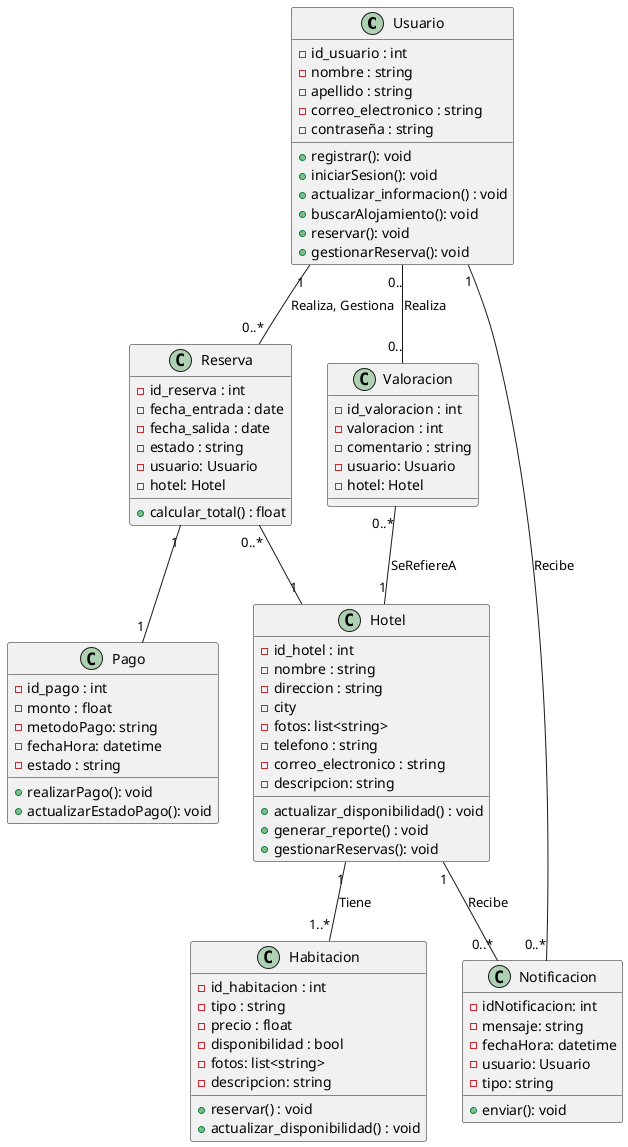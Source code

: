 @startuml Hoteles
class Usuario {
    - id_usuario : int
    - nombre : string
    - apellido : string
    - correo_electronico : string
    - contraseña : string
    + registrar(): void
    + iniciarSesion(): void
    + actualizar_informacion() : void
    + buscarAlojamiento(): void
    + reservar(): void
    + gestionarReserva(): void
}

class Hotel {
    - id_hotel : int
    - nombre : string
    - direccion : string
    - city
    - fotos: list<string>
    - telefono : string
    - correo_electronico : string
    - descripcion: string
    + actualizar_disponibilidad() : void
    + generar_reporte() : void
    + gestionarReservas(): void
}

class Habitacion {
    - id_habitacion : int
    - tipo : string
    - precio : float
    - disponibilidad : bool
    - fotos: list<string>
    - descripcion: string
    + reservar() : void
    + actualizar_disponibilidad() : void
}

class Reserva {
    - id_reserva : int
    - fecha_entrada : date
    - fecha_salida : date
    - estado : string
    - usuario: Usuario
    - hotel: Hotel
    + calcular_total() : float
}

class Pago {
    - id_pago : int
    - monto : float
    - metodoPago: string
    - fechaHora: datetime
    - estado : string
    + realizarPago(): void
    + actualizarEstadoPago(): void
}

class Valoracion {
    - id_valoracion : int
    - valoracion : int
    - comentario : string
    - usuario: Usuario
    - hotel: Hotel
}

class Notificacion {
    - idNotificacion: int
    - mensaje: string
    - fechaHora: datetime
    - usuario: Usuario
    - tipo: string
    + enviar(): void
}
Usuario "1" -- "0..*" Reserva : Realiza, Gestiona
Usuario "0.." -- "0.." Valoracion : Realiza
Usuario "1" -- "0..*" Notificacion : Recibe


Reserva "1" -- "1" Pago
Reserva "0..*" -- "1" Hotel
Valoracion "0..*" -- "1" Hotel : SeRefiereA
Hotel "1" -- "0..*" Notificacion : Recibe

Hotel "1" -- "1..*" Habitacion : Tiene
@enduml